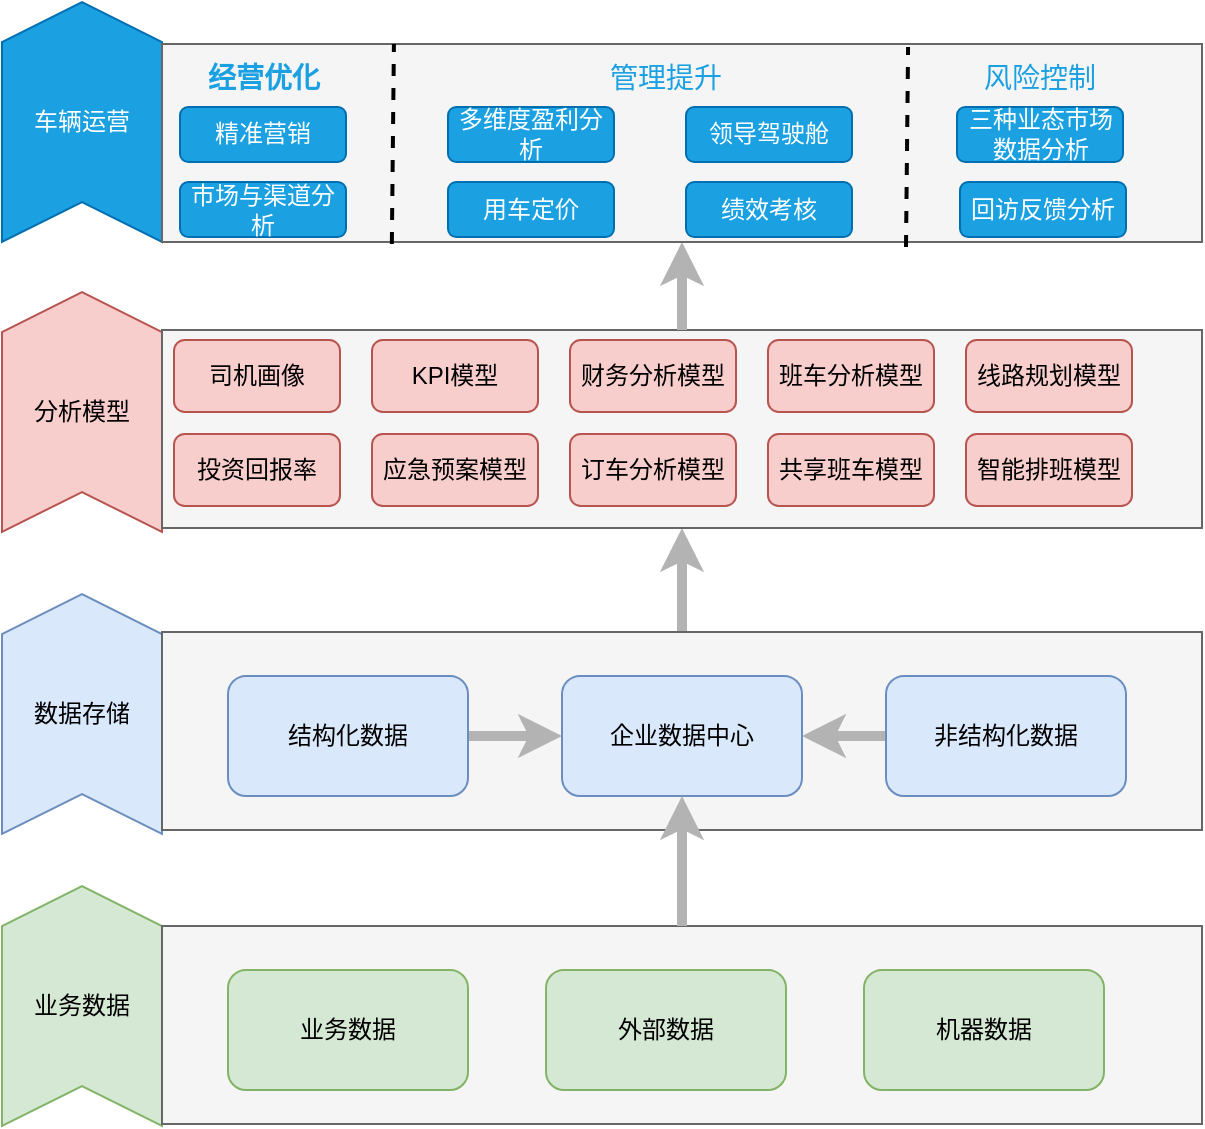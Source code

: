 <mxfile version="17.4.6" type="github">
  <diagram id="0KNjnh5CUpGkUl006Qsv" name="Page-1">
    <mxGraphModel dx="1822" dy="762" grid="0" gridSize="10" guides="1" tooltips="1" connect="1" arrows="1" fold="1" page="0" pageScale="1" pageWidth="827" pageHeight="1169" math="0" shadow="0">
      <root>
        <mxCell id="0" />
        <mxCell id="1" parent="0" />
        <mxCell id="SLfwVvsUGQPiuo8CjVY6-1" value="业务数据" style="shape=step;perimeter=stepPerimeter;whiteSpace=wrap;html=1;fixedSize=1;direction=north;fillColor=#d5e8d4;strokeColor=#82b366;" parent="1" vertex="1">
          <mxGeometry x="-112" y="465" width="80" height="120" as="geometry" />
        </mxCell>
        <mxCell id="SLfwVvsUGQPiuo8CjVY6-2" value="数据存储" style="shape=step;perimeter=stepPerimeter;whiteSpace=wrap;html=1;fixedSize=1;direction=north;fillColor=#dae8fc;strokeColor=#6c8ebf;" parent="1" vertex="1">
          <mxGeometry x="-112" y="319" width="80" height="120" as="geometry" />
        </mxCell>
        <mxCell id="SLfwVvsUGQPiuo8CjVY6-3" value="分析模型" style="shape=step;perimeter=stepPerimeter;whiteSpace=wrap;html=1;fixedSize=1;direction=north;fillColor=#f8cecc;strokeColor=#b85450;" parent="1" vertex="1">
          <mxGeometry x="-112" y="168" width="80" height="120" as="geometry" />
        </mxCell>
        <mxCell id="SLfwVvsUGQPiuo8CjVY6-4" value="车辆运营" style="shape=step;perimeter=stepPerimeter;whiteSpace=wrap;html=1;fixedSize=1;direction=north;fillColor=#1ba1e2;strokeColor=#006EAF;fontColor=#ffffff;" parent="1" vertex="1">
          <mxGeometry x="-112" y="23" width="80" height="120" as="geometry" />
        </mxCell>
        <mxCell id="SLfwVvsUGQPiuo8CjVY6-5" value="" style="rounded=0;whiteSpace=wrap;html=1;fillColor=#f5f5f5;fontColor=#333333;strokeColor=#666666;" parent="1" vertex="1">
          <mxGeometry x="-32" y="485" width="520" height="99" as="geometry" />
        </mxCell>
        <mxCell id="SLfwVvsUGQPiuo8CjVY6-7" value="业务数据" style="rounded=1;whiteSpace=wrap;html=1;fillColor=#d5e8d4;strokeColor=#82b366;" parent="1" vertex="1">
          <mxGeometry x="1" y="507" width="120" height="60" as="geometry" />
        </mxCell>
        <mxCell id="SLfwVvsUGQPiuo8CjVY6-8" value="外部数据" style="rounded=1;whiteSpace=wrap;html=1;fillColor=#d5e8d4;strokeColor=#82b366;" parent="1" vertex="1">
          <mxGeometry x="160" y="507" width="120" height="60" as="geometry" />
        </mxCell>
        <mxCell id="SLfwVvsUGQPiuo8CjVY6-9" value="机器数据" style="rounded=1;whiteSpace=wrap;html=1;fillColor=#d5e8d4;strokeColor=#82b366;" parent="1" vertex="1">
          <mxGeometry x="319" y="507" width="120" height="60" as="geometry" />
        </mxCell>
        <mxCell id="SLfwVvsUGQPiuo8CjVY6-45" style="edgeStyle=orthogonalEdgeStyle;rounded=0;orthogonalLoop=1;jettySize=auto;html=1;entryX=0.5;entryY=1;entryDx=0;entryDy=0;fontSize=14;fontColor=#1BA1E2;strokeColor=#B3B3B3;strokeWidth=5;" parent="1" source="SLfwVvsUGQPiuo8CjVY6-10" target="SLfwVvsUGQPiuo8CjVY6-20" edge="1">
          <mxGeometry relative="1" as="geometry" />
        </mxCell>
        <mxCell id="SLfwVvsUGQPiuo8CjVY6-10" value="" style="rounded=0;whiteSpace=wrap;html=1;fillColor=#f5f5f5;fontColor=#333333;strokeColor=#666666;" parent="1" vertex="1">
          <mxGeometry x="-32" y="338" width="520" height="99" as="geometry" />
        </mxCell>
        <mxCell id="SLfwVvsUGQPiuo8CjVY6-18" style="edgeStyle=orthogonalEdgeStyle;rounded=0;orthogonalLoop=1;jettySize=auto;html=1;entryX=0;entryY=0.5;entryDx=0;entryDy=0;strokeColor=#B3B3B3;strokeWidth=5;" parent="1" source="SLfwVvsUGQPiuo8CjVY6-11" target="SLfwVvsUGQPiuo8CjVY6-12" edge="1">
          <mxGeometry relative="1" as="geometry" />
        </mxCell>
        <mxCell id="SLfwVvsUGQPiuo8CjVY6-11" value="结构化数据" style="rounded=1;whiteSpace=wrap;html=1;fillColor=#dae8fc;strokeColor=#6c8ebf;" parent="1" vertex="1">
          <mxGeometry x="1" y="360" width="120" height="60" as="geometry" />
        </mxCell>
        <mxCell id="SLfwVvsUGQPiuo8CjVY6-12" value="企业数据中心" style="rounded=1;whiteSpace=wrap;html=1;fillColor=#dae8fc;strokeColor=#6c8ebf;" parent="1" vertex="1">
          <mxGeometry x="168" y="360" width="120" height="60" as="geometry" />
        </mxCell>
        <mxCell id="SLfwVvsUGQPiuo8CjVY6-19" style="edgeStyle=orthogonalEdgeStyle;rounded=0;orthogonalLoop=1;jettySize=auto;html=1;entryX=1;entryY=0.5;entryDx=0;entryDy=0;strokeColor=#B3B3B3;strokeWidth=5;" parent="1" source="SLfwVvsUGQPiuo8CjVY6-13" target="SLfwVvsUGQPiuo8CjVY6-12" edge="1">
          <mxGeometry relative="1" as="geometry" />
        </mxCell>
        <mxCell id="SLfwVvsUGQPiuo8CjVY6-13" value="非结构化数据" style="rounded=1;whiteSpace=wrap;html=1;fillColor=#dae8fc;strokeColor=#6c8ebf;" parent="1" vertex="1">
          <mxGeometry x="330" y="360" width="120" height="60" as="geometry" />
        </mxCell>
        <mxCell id="SLfwVvsUGQPiuo8CjVY6-17" style="edgeStyle=orthogonalEdgeStyle;rounded=0;orthogonalLoop=1;jettySize=auto;html=1;strokeWidth=5;strokeColor=#B3B3B3;" parent="1" source="SLfwVvsUGQPiuo8CjVY6-5" target="SLfwVvsUGQPiuo8CjVY6-12" edge="1">
          <mxGeometry relative="1" as="geometry" />
        </mxCell>
        <mxCell id="SLfwVvsUGQPiuo8CjVY6-20" value="" style="rounded=0;whiteSpace=wrap;html=1;fillColor=#f5f5f5;fontColor=#333333;strokeColor=#666666;" parent="1" vertex="1">
          <mxGeometry x="-32" y="187" width="520" height="99" as="geometry" />
        </mxCell>
        <mxCell id="SLfwVvsUGQPiuo8CjVY6-21" value="司机画像" style="rounded=1;whiteSpace=wrap;html=1;fillColor=#f8cecc;strokeColor=#b85450;" parent="1" vertex="1">
          <mxGeometry x="-26" y="192" width="83" height="36" as="geometry" />
        </mxCell>
        <mxCell id="SLfwVvsUGQPiuo8CjVY6-22" value="KPI模型" style="rounded=1;whiteSpace=wrap;html=1;fillColor=#f8cecc;strokeColor=#b85450;" parent="1" vertex="1">
          <mxGeometry x="73" y="192" width="83" height="36" as="geometry" />
        </mxCell>
        <mxCell id="SLfwVvsUGQPiuo8CjVY6-47" style="edgeStyle=orthogonalEdgeStyle;rounded=0;orthogonalLoop=1;jettySize=auto;html=1;fontSize=14;fontColor=#1BA1E2;strokeColor=#B3B3B3;strokeWidth=5;exitX=0.5;exitY=0;exitDx=0;exitDy=0;" parent="1" source="SLfwVvsUGQPiuo8CjVY6-20" target="SLfwVvsUGQPiuo8CjVY6-31" edge="1">
          <mxGeometry relative="1" as="geometry" />
        </mxCell>
        <mxCell id="SLfwVvsUGQPiuo8CjVY6-23" value="财务分析模型" style="rounded=1;whiteSpace=wrap;html=1;fillColor=#f8cecc;strokeColor=#b85450;" parent="1" vertex="1">
          <mxGeometry x="172" y="192" width="83" height="36" as="geometry" />
        </mxCell>
        <mxCell id="SLfwVvsUGQPiuo8CjVY6-24" value="班车分析模型" style="rounded=1;whiteSpace=wrap;html=1;fillColor=#f8cecc;strokeColor=#b85450;" parent="1" vertex="1">
          <mxGeometry x="271" y="192" width="83" height="36" as="geometry" />
        </mxCell>
        <mxCell id="SLfwVvsUGQPiuo8CjVY6-25" value="线路规划模型" style="rounded=1;whiteSpace=wrap;html=1;fillColor=#f8cecc;strokeColor=#b85450;" parent="1" vertex="1">
          <mxGeometry x="370" y="192" width="83" height="36" as="geometry" />
        </mxCell>
        <mxCell id="SLfwVvsUGQPiuo8CjVY6-26" value="投资回报率" style="rounded=1;whiteSpace=wrap;html=1;fillColor=#f8cecc;strokeColor=#b85450;" parent="1" vertex="1">
          <mxGeometry x="-26" y="239" width="83" height="36" as="geometry" />
        </mxCell>
        <mxCell id="SLfwVvsUGQPiuo8CjVY6-27" value="应急预案模型" style="rounded=1;whiteSpace=wrap;html=1;fillColor=#f8cecc;strokeColor=#b85450;" parent="1" vertex="1">
          <mxGeometry x="73" y="239" width="83" height="36" as="geometry" />
        </mxCell>
        <mxCell id="SLfwVvsUGQPiuo8CjVY6-28" value="订车分析模型" style="rounded=1;whiteSpace=wrap;html=1;fillColor=#f8cecc;strokeColor=#b85450;" parent="1" vertex="1">
          <mxGeometry x="172" y="239" width="83" height="36" as="geometry" />
        </mxCell>
        <mxCell id="SLfwVvsUGQPiuo8CjVY6-29" value="共享班车模型" style="rounded=1;whiteSpace=wrap;html=1;fillColor=#f8cecc;strokeColor=#b85450;" parent="1" vertex="1">
          <mxGeometry x="271" y="239" width="83" height="36" as="geometry" />
        </mxCell>
        <mxCell id="SLfwVvsUGQPiuo8CjVY6-30" value="智能排班模型" style="rounded=1;whiteSpace=wrap;html=1;fillColor=#f8cecc;strokeColor=#b85450;" parent="1" vertex="1">
          <mxGeometry x="370" y="239" width="83" height="36" as="geometry" />
        </mxCell>
        <mxCell id="SLfwVvsUGQPiuo8CjVY6-31" value="" style="rounded=0;whiteSpace=wrap;html=1;fillColor=#f5f5f5;fontColor=#333333;strokeColor=#666666;" parent="1" vertex="1">
          <mxGeometry x="-32" y="44" width="520" height="99" as="geometry" />
        </mxCell>
        <mxCell id="SLfwVvsUGQPiuo8CjVY6-32" value="精准营销" style="rounded=1;whiteSpace=wrap;html=1;fillColor=#1ba1e2;fontColor=#ffffff;strokeColor=#006EAF;" parent="1" vertex="1">
          <mxGeometry x="-23" y="75.5" width="83" height="27.5" as="geometry" />
        </mxCell>
        <mxCell id="SLfwVvsUGQPiuo8CjVY6-33" value="经营优化" style="text;html=1;strokeColor=none;fillColor=none;align=center;verticalAlign=middle;whiteSpace=wrap;rounded=0;fontColor=#1BA1E2;fontStyle=1;fontSize=14;" parent="1" vertex="1">
          <mxGeometry x="-11.5" y="45.5" width="60" height="30" as="geometry" />
        </mxCell>
        <mxCell id="SLfwVvsUGQPiuo8CjVY6-34" value="市场与渠道分析" style="rounded=1;whiteSpace=wrap;html=1;fillColor=#1ba1e2;fontColor=#ffffff;strokeColor=#006EAF;" parent="1" vertex="1">
          <mxGeometry x="-23" y="113" width="83" height="27.5" as="geometry" />
        </mxCell>
        <mxCell id="SLfwVvsUGQPiuo8CjVY6-35" value="管理提升" style="text;html=1;strokeColor=none;fillColor=none;align=center;verticalAlign=middle;whiteSpace=wrap;rounded=0;fontColor=#1BA1E2;fontSize=14;" parent="1" vertex="1">
          <mxGeometry x="190" y="45.5" width="60" height="30" as="geometry" />
        </mxCell>
        <mxCell id="SLfwVvsUGQPiuo8CjVY6-36" value="风险控制" style="text;html=1;strokeColor=none;fillColor=none;align=center;verticalAlign=middle;whiteSpace=wrap;rounded=0;fontSize=14;fontColor=#1BA1E2;" parent="1" vertex="1">
          <mxGeometry x="377" y="45.5" width="60" height="30" as="geometry" />
        </mxCell>
        <mxCell id="SLfwVvsUGQPiuo8CjVY6-37" value="多维度盈利分析" style="rounded=1;whiteSpace=wrap;html=1;fillColor=#1ba1e2;fontColor=#ffffff;strokeColor=#006EAF;" parent="1" vertex="1">
          <mxGeometry x="111" y="75.5" width="83" height="27.5" as="geometry" />
        </mxCell>
        <mxCell id="SLfwVvsUGQPiuo8CjVY6-38" value="用车定价" style="rounded=1;whiteSpace=wrap;html=1;fillColor=#1ba1e2;fontColor=#ffffff;strokeColor=#006EAF;" parent="1" vertex="1">
          <mxGeometry x="111" y="113" width="83" height="27.5" as="geometry" />
        </mxCell>
        <mxCell id="SLfwVvsUGQPiuo8CjVY6-39" value="领导驾驶舱" style="rounded=1;whiteSpace=wrap;html=1;fillColor=#1ba1e2;fontColor=#ffffff;strokeColor=#006EAF;" parent="1" vertex="1">
          <mxGeometry x="230" y="75.5" width="83" height="27.5" as="geometry" />
        </mxCell>
        <mxCell id="SLfwVvsUGQPiuo8CjVY6-40" value="绩效考核" style="rounded=1;whiteSpace=wrap;html=1;fillColor=#1ba1e2;fontColor=#ffffff;strokeColor=#006EAF;" parent="1" vertex="1">
          <mxGeometry x="230" y="113" width="83" height="27.5" as="geometry" />
        </mxCell>
        <mxCell id="SLfwVvsUGQPiuo8CjVY6-41" value="" style="endArrow=none;dashed=1;html=1;strokeWidth=2;rounded=0;fontSize=14;fontColor=#1BA1E2;entryX=0.223;entryY=0;entryDx=0;entryDy=0;entryPerimeter=0;exitX=0.221;exitY=1.01;exitDx=0;exitDy=0;exitPerimeter=0;" parent="1" source="SLfwVvsUGQPiuo8CjVY6-31" target="SLfwVvsUGQPiuo8CjVY6-31" edge="1">
          <mxGeometry width="50" height="50" relative="1" as="geometry">
            <mxPoint x="66" y="121" as="sourcePoint" />
            <mxPoint x="116" y="71" as="targetPoint" />
          </mxGeometry>
        </mxCell>
        <mxCell id="SLfwVvsUGQPiuo8CjVY6-42" value="" style="endArrow=none;dashed=1;html=1;strokeWidth=2;rounded=0;fontSize=14;fontColor=#1BA1E2;entryX=0.223;entryY=0;entryDx=0;entryDy=0;entryPerimeter=0;exitX=0.221;exitY=1.01;exitDx=0;exitDy=0;exitPerimeter=0;" parent="1" edge="1">
          <mxGeometry width="50" height="50" relative="1" as="geometry">
            <mxPoint x="340.0" y="145.49" as="sourcePoint" />
            <mxPoint x="341.04" y="45.5" as="targetPoint" />
          </mxGeometry>
        </mxCell>
        <mxCell id="SLfwVvsUGQPiuo8CjVY6-43" value="三种业态市场数据分析" style="rounded=1;whiteSpace=wrap;html=1;fillColor=#1ba1e2;fontColor=#ffffff;strokeColor=#006EAF;" parent="1" vertex="1">
          <mxGeometry x="365.5" y="75.5" width="83" height="27.5" as="geometry" />
        </mxCell>
        <mxCell id="SLfwVvsUGQPiuo8CjVY6-44" value="回访反馈分析" style="rounded=1;whiteSpace=wrap;html=1;fillColor=#1ba1e2;fontColor=#ffffff;strokeColor=#006EAF;" parent="1" vertex="1">
          <mxGeometry x="367" y="113" width="83" height="27.5" as="geometry" />
        </mxCell>
      </root>
    </mxGraphModel>
  </diagram>
</mxfile>
